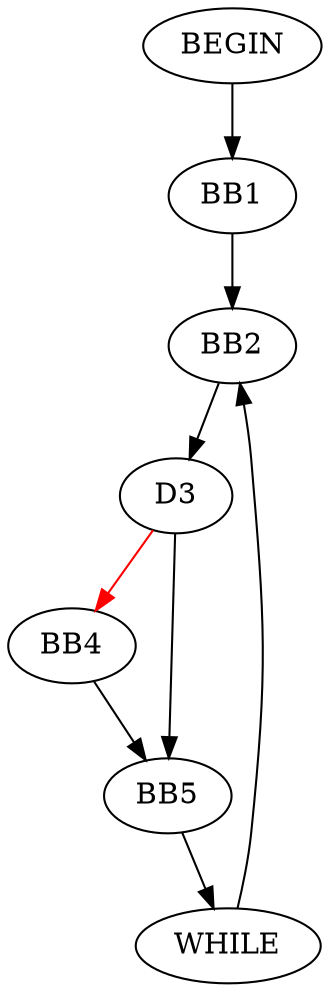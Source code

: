 digraph G {BEGIN->BB1;BB1->BB2;WHILE->BB2;BB2->D3;D3->BB4[color=red, pendwidth=3.0];BB4->BB5;D3->BB5;BB5->WHILE;}
